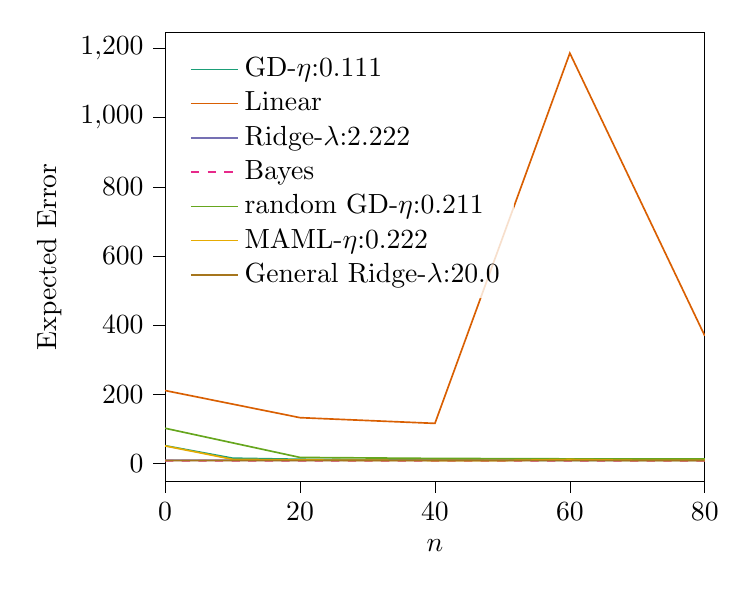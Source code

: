 % This file was created with tikzplotlib v0.10.1.
\begin{tikzpicture}

\definecolor{chocolate217952}{RGB}{217,95,2}
\definecolor{darkcyan27158119}{RGB}{27,158,119}
\definecolor{darkgoldenrod16611829}{RGB}{166,118,29}
\definecolor{darkgray176}{RGB}{176,176,176}
\definecolor{deeppink23141138}{RGB}{231,41,138}
\definecolor{lightslategray117112179}{RGB}{117,112,179}
\definecolor{olivedrab10216630}{RGB}{102,166,30}
\definecolor{orange2301712}{RGB}{230,171,2}

\begin{axis}[
legend cell align={left},
legend style={
  fill opacity=0.8,
  draw opacity=1,
  text opacity=1,
  at={(0.03,0.97)},
  anchor=north west,
  draw=none
},
tick align=outside,
tick pos=left,
x grid style={darkgray176},
xlabel={\(\displaystyle n\)},
xmin=0, xmax=80,
xtick style={color=black},
y grid style={darkgray176},
ylabel={Expected Error},
ymin=-51.223, ymax=1245.538,
ytick style={color=black}
]
\addplot [semithick, darkcyan27158119]
table {%
0 51.159
10 15.055
20 11.81
30 10.402
40 9.803
50 9.414
60 9.124
70 8.773
80 8.684
90 8.612
};
\addlegendentry{GD-$\eta$:0.111}
\addplot [semithick, chocolate217952]
table {%
0 210.711
20 132.203
40 115.658
60 1186.594
80 369.093
};
\addlegendentry{Linear}
\addplot [semithick, lightslategray117112179]
table {%
0 8.84
10 8.822
20 8.775
30 8.72
40 8.826
50 8.895
60 8.899
70 8.758
80 8.808
90 8.819
};
\addlegendentry{Ridge-$\lambda$:2.222}
\addplot [semithick, deeppink23141138, dashed]
table {%
0 7.723
20 7.769
40 7.73
60 7.729
80 7.72
};
\addlegendentry{Bayes}
\addplot [semithick, olivedrab10216630]
table {%
0 101.571
20 17.18
40 14.279
60 13.037
80 12.418
};
\addlegendentry{random GD-$\eta$:0.211}
\addplot [semithick, orange2301712]
table {%
0 50.536
10 11.693
20 9.834
30 8.938
40 8.483
50 8.294
60 11.138
70 8.6
80 8.625
90 8.937
};
\addlegendentry{MAML-$\eta$:0.222}
\addplot [semithick, darkgoldenrod16611829]
table {%
0 8.167
10 8.195
20 8.17
30 8.349
40 8.278
50 8.246
60 8.065
70 8.409
80 8.24
90 8.229
};
\addlegendentry{General Ridge-$\lambda$:20.0}
\end{axis}

\end{tikzpicture}
